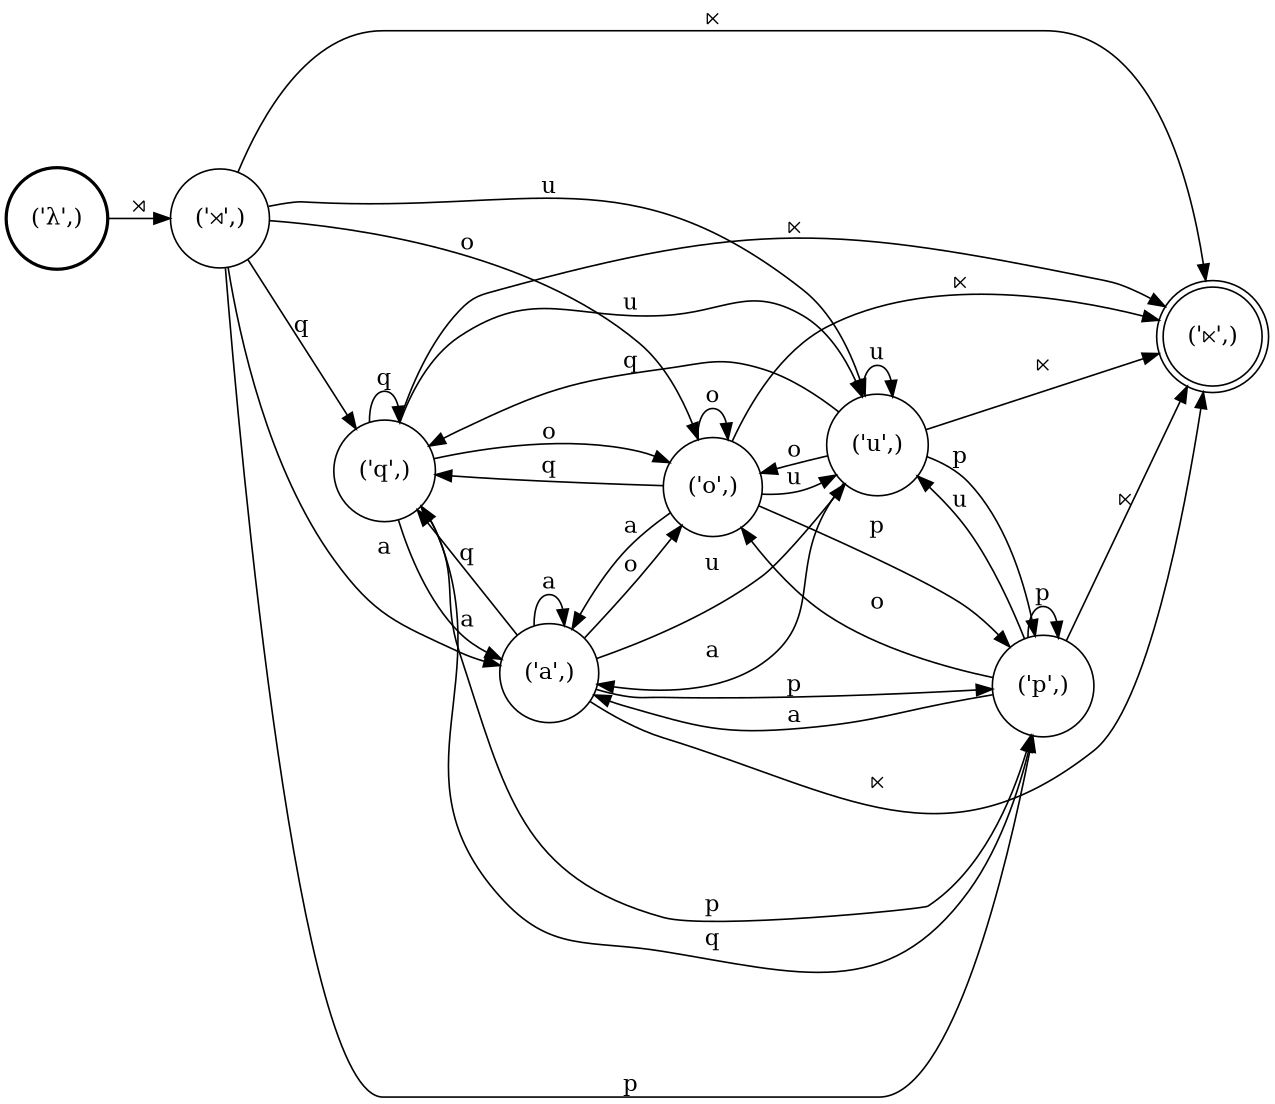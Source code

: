 digraph FST {
rankdir = LR;
size = "8.5,11";
center = 1;
orientation = Portrait;
ranksep = "0.4";
nodesep = "0.25";
0 [label = "('λ',)", shape = circle, style = bold, fontsize = 14]
	0 -> 1 [label = "⋊", fontsize = 14];
1 [label = "('⋊',)", shape = circle, style = solid, fontsize = 14]
	1 -> 2 [label = "q", fontsize = 14];
	1 -> 3 [label = "a", fontsize = 14];
	1 -> 4 [label = "o", fontsize = 14];
	1 -> 5 [label = "p", fontsize = 14];
	1 -> 6 [label = "u", fontsize = 14];
	1 -> 7 [label = "⋉", fontsize = 14];
2 [label = "('q',)", shape = circle, style = solid, fontsize = 14]
	2 -> 2 [label = "q", fontsize = 14];
	2 -> 3 [label = "a", fontsize = 14];
	2 -> 4 [label = "o", fontsize = 14];
	2 -> 5 [label = "p", fontsize = 14];
	2 -> 6 [label = "u", fontsize = 14];
	2 -> 7 [label = "⋉", fontsize = 14];
3 [label = "('a',)", shape = circle, style = solid, fontsize = 14]
	3 -> 2 [label = "q", fontsize = 14];
	3 -> 3 [label = "a", fontsize = 14];
	3 -> 4 [label = "o", fontsize = 14];
	3 -> 5 [label = "p", fontsize = 14];
	3 -> 6 [label = "u", fontsize = 14];
	3 -> 7 [label = "⋉", fontsize = 14];
4 [label = "('o',)", shape = circle, style = solid, fontsize = 14]
	4 -> 2 [label = "q", fontsize = 14];
	4 -> 3 [label = "a", fontsize = 14];
	4 -> 4 [label = "o", fontsize = 14];
	4 -> 5 [label = "p", fontsize = 14];
	4 -> 6 [label = "u", fontsize = 14];
	4 -> 7 [label = "⋉", fontsize = 14];
5 [label = "('p',)", shape = circle, style = solid, fontsize = 14]
	5 -> 2 [label = "q", fontsize = 14];
	5 -> 3 [label = "a", fontsize = 14];
	5 -> 4 [label = "o", fontsize = 14];
	5 -> 5 [label = "p", fontsize = 14];
	5 -> 6 [label = "u", fontsize = 14];
	5 -> 7 [label = "⋉", fontsize = 14];
6 [label = "('u',)", shape = circle, style = solid, fontsize = 14]
	6 -> 2 [label = "q", fontsize = 14];
	6 -> 3 [label = "a", fontsize = 14];
	6 -> 4 [label = "o", fontsize = 14];
	6 -> 5 [label = "p", fontsize = 14];
	6 -> 6 [label = "u", fontsize = 14];
	6 -> 7 [label = "⋉", fontsize = 14];
7 [label = "('⋉',)", shape = doublecircle, style = solid, fontsize = 14]
}
